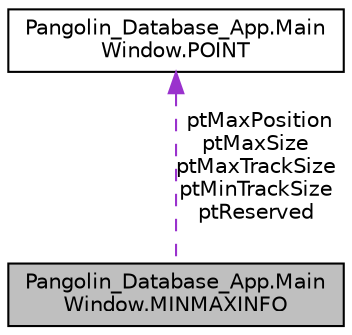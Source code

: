 digraph "Pangolin_Database_App.MainWindow.MINMAXINFO"
{
 // LATEX_PDF_SIZE
  edge [fontname="Helvetica",fontsize="10",labelfontname="Helvetica",labelfontsize="10"];
  node [fontname="Helvetica",fontsize="10",shape=record];
  Node1 [label="Pangolin_Database_App.Main\lWindow.MINMAXINFO",height=0.2,width=0.4,color="black", fillcolor="grey75", style="filled", fontcolor="black",tooltip=" "];
  Node2 -> Node1 [dir="back",color="darkorchid3",fontsize="10",style="dashed",label=" ptMaxPosition\nptMaxSize\nptMaxTrackSize\nptMinTrackSize\nptReserved" ];
  Node2 [label="Pangolin_Database_App.Main\lWindow.POINT",height=0.2,width=0.4,color="black", fillcolor="white", style="filled",URL="$struct_pangolin___database___app_1_1_main_window_1_1_p_o_i_n_t.html",tooltip=" "];
}
